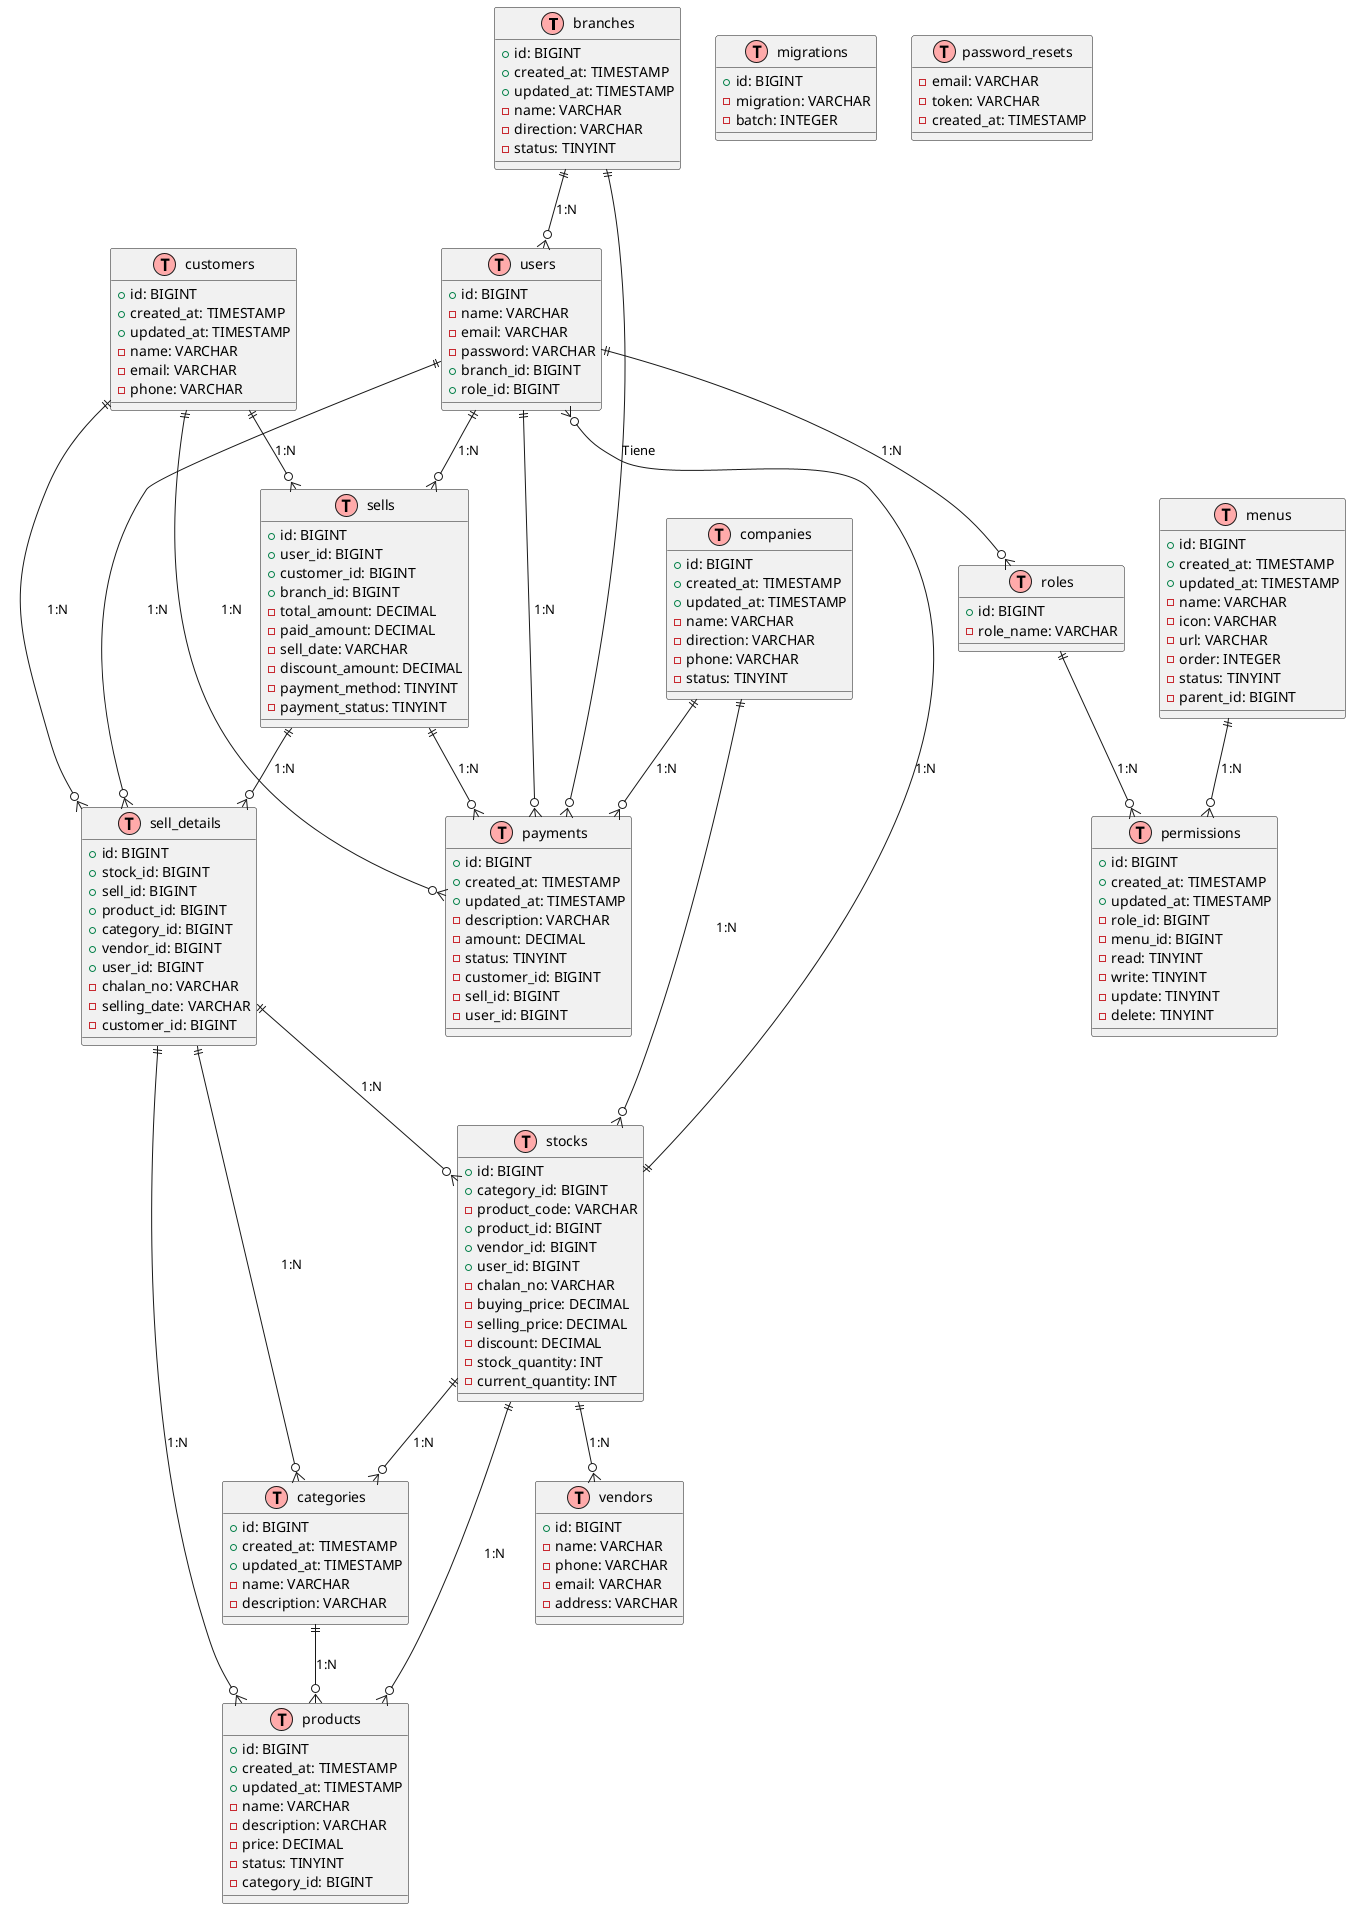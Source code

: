 @startuml

!define TABLE(x) class x << (T,#FFAAAA) >>

TABLE(branches) {
  +id: BIGINT
  +created_at: TIMESTAMP
  +updated_at: TIMESTAMP
  -name: VARCHAR
  -direction: VARCHAR
  -status: TINYINT
}

TABLE(categories) {
  +id: BIGINT
  +created_at: TIMESTAMP
  +updated_at: TIMESTAMP
  -name: VARCHAR
  -description: VARCHAR
}

TABLE(companies) {
  +id: BIGINT
  +created_at: TIMESTAMP
  +updated_at: TIMESTAMP
  -name: VARCHAR
  -direction: VARCHAR
  -phone: VARCHAR
  -status: TINYINT
}

TABLE(customers) {
  +id: BIGINT
  +created_at: TIMESTAMP
  +updated_at: TIMESTAMP
  -name: VARCHAR
  -email: VARCHAR
  -phone: VARCHAR
}

TABLE(menus) {
  +id: BIGINT
  +created_at: TIMESTAMP
  +updated_at: TIMESTAMP
  -name: VARCHAR
  -icon: VARCHAR
  -url: VARCHAR
  -order: INTEGER
  -status: TINYINT
  -parent_id: BIGINT
}

TABLE(migrations) {
  +id: BIGINT
  -migration: VARCHAR
  -batch: INTEGER
}

TABLE(password_resets) {
  -email: VARCHAR
  -token: VARCHAR
  -created_at: TIMESTAMP
}

TABLE(payments) {
  +id: BIGINT
  +created_at: TIMESTAMP
  +updated_at: TIMESTAMP
  -description: VARCHAR
  -amount: DECIMAL
  -status: TINYINT
  -customer_id: BIGINT
  -sell_id: BIGINT
  -user_id: BIGINT
}

TABLE(permissions) {
  +id: BIGINT
  +created_at: TIMESTAMP
  +updated_at: TIMESTAMP
  -role_id: BIGINT
  -menu_id: BIGINT
  -read: TINYINT
  -write: TINYINT
  -update: TINYINT
  -delete: TINYINT
}
TABLE(sells){
  +id: BIGINT
  +user_id: BIGINT
  +customer_id: BIGINT
  +branch_id: BIGINT
  -total_amount: DECIMAL
  -paid_amount: DECIMAL
  -sell_date: VARCHAR
  -discount_amount: DECIMAL
  -payment_method: TINYINT
  -payment_status: TINYINT
}

TABLE(users){
    +id: BIGINT
    -name: VARCHAR
    -email: VARCHAR
    -password: VARCHAR
    +branch_id: BIGINT
    +role_id: BIGINT
}

TABLE(roles){
    +id: BIGINT
    -role_name: VARCHAR
}

TABLE(products) {
  +id: BIGINT
  +created_at: TIMESTAMP
  +updated_at: TIMESTAMP
  -name: VARCHAR
  -description: VARCHAR
  -price: DECIMAL
  -status: TINYINT
  -category_id: BIGINT
}

TABLE(sell_details){
    +id: BIGINT
    +stock_id: BIGINT
    +sell_id: BIGINT
    +product_id: BIGINT
    +category_id: BIGINT
    +vendor_id: BIGINT
    +user_id: BIGINT
    -chalan_no: VARCHAR
    -selling_date: VARCHAR
    -customer_id: BIGINT
}

TABLE(stocks){
    +id: BIGINT
    +category_id: BIGINT
    -product_code: VARCHAR
    +product_id: BIGINT
    +vendor_id: BIGINT
    +user_id: BIGINT
    -chalan_no: VARCHAR
    -buying_price: DECIMAL
    -selling_price: DECIMAL
    -discount: DECIMAL
    -stock_quantity: INT
    -current_quantity: INT
}

TABLE(vendors){
    +id: BIGINT
    -name: VARCHAR
    -phone: VARCHAR
    -email: VARCHAR
    -address: VARCHAR
}

branches ||--o{ payments : "Tiene"
branches ||--o{ users: "1:N"
categories ||--o{ products: "1:N"
customers ||--o{ payments: "1:N"
customers ||--o{ sells: "1:N"
customers ||--o{ sell_details: "1:N"
companies ||--o{ payments : "1:N"
companies ||--o{ stocks : "1:N"
sells ||--o{ payments: "1:N"
sells ||--o{ sell_details: "1:N"
sell_details ||--o{ products: "1:N"
sell_details ||--o{ categories: "1:N"
sell_details ||--o{ stocks: "1:N"
stocks ||--o{ users: "1:N"
stocks ||--o{ categories: "1:N"
stocks ||--o{ products: "1:N"
stocks ||--o{ vendors: "1:N"
users ||--o{ payments: "1:N"
users ||--o{ roles: "1:N"
users ||--o{ sells: "1:N"
users ||--o{ sell_details: "1:N"
roles ||--o{ permissions: "1:N"
menus ||--o{ permissions: "1:N"

@enduml
